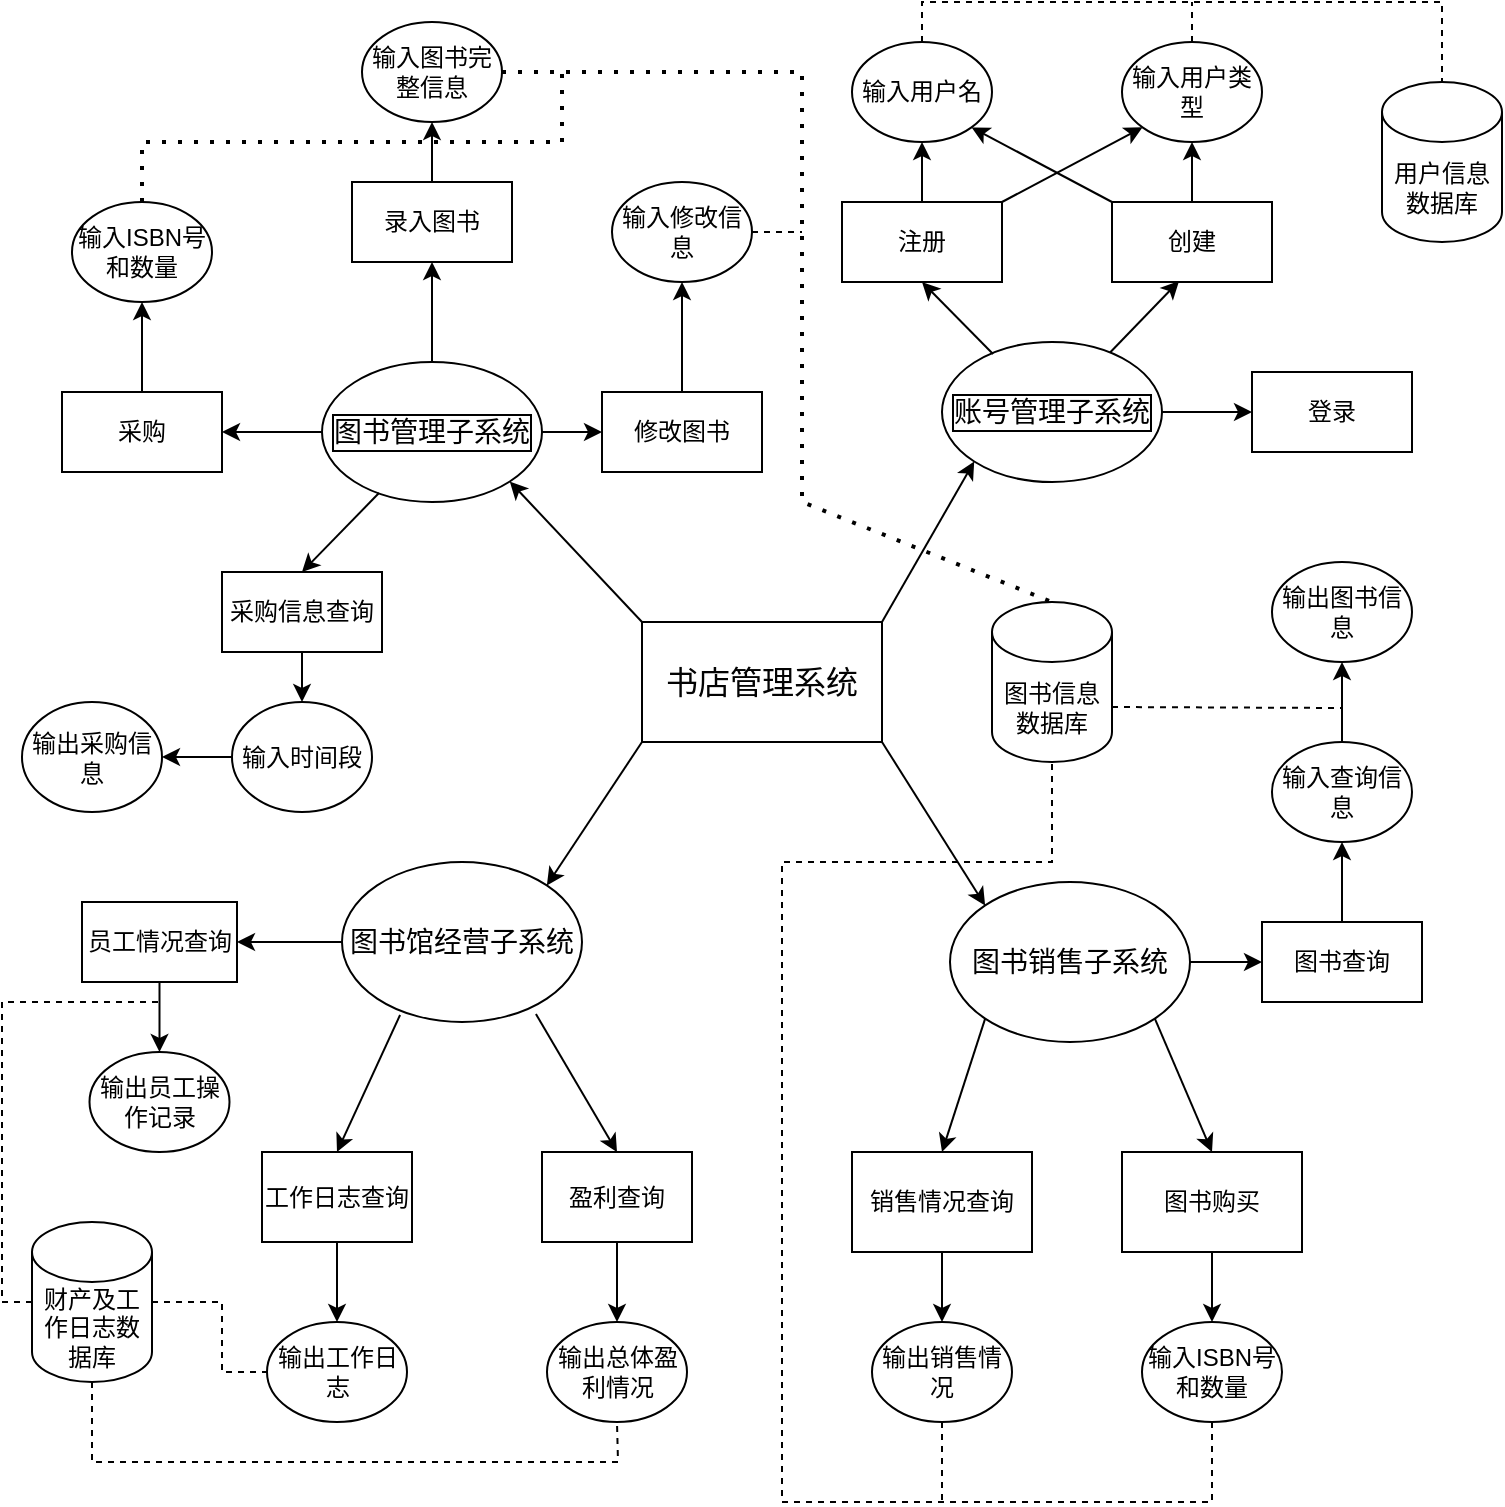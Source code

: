<mxfile version="25.0.3">
  <diagram name="第 1 页" id="R4TEpyVaWRHAfQZKu45M">
    <mxGraphModel dx="1026" dy="505" grid="1" gridSize="10" guides="1" tooltips="1" connect="1" arrows="1" fold="1" page="1" pageScale="1" pageWidth="827" pageHeight="1169" math="0" shadow="0">
      <root>
        <mxCell id="0" />
        <mxCell id="1" parent="0" />
        <mxCell id="A0skXZaS7BoS2G26XvCz-3" value="" style="endArrow=classic;html=1;rounded=0;exitX=1;exitY=0;exitDx=0;exitDy=0;entryX=0;entryY=1;entryDx=0;entryDy=0;" edge="1" parent="1" source="A0skXZaS7BoS2G26XvCz-5" target="A0skXZaS7BoS2G26XvCz-4">
          <mxGeometry width="50" height="50" relative="1" as="geometry">
            <mxPoint x="439.079" y="219.648" as="sourcePoint" />
            <mxPoint x="530" y="180" as="targetPoint" />
            <Array as="points" />
          </mxGeometry>
        </mxCell>
        <mxCell id="A0skXZaS7BoS2G26XvCz-4" value="账号管理子系统" style="ellipse;whiteSpace=wrap;html=1;labelBorderColor=default;fontSize=14;" vertex="1" parent="1">
          <mxGeometry x="480" y="180" width="110" height="70" as="geometry" />
        </mxCell>
        <mxCell id="A0skXZaS7BoS2G26XvCz-5" value="&lt;font style=&quot;font-size: 16px;&quot;&gt;书店管理系统&lt;/font&gt;" style="rounded=0;whiteSpace=wrap;html=1;fontColor=#030303;" vertex="1" parent="1">
          <mxGeometry x="330" y="320" width="120" height="60" as="geometry" />
        </mxCell>
        <mxCell id="A0skXZaS7BoS2G26XvCz-6" value="" style="endArrow=classic;html=1;rounded=0;entryX=0.5;entryY=1;entryDx=0;entryDy=0;exitX=0.232;exitY=0.086;exitDx=0;exitDy=0;exitPerimeter=0;" edge="1" parent="1" source="A0skXZaS7BoS2G26XvCz-4" target="A0skXZaS7BoS2G26XvCz-7">
          <mxGeometry width="50" height="50" relative="1" as="geometry">
            <mxPoint x="506" y="180" as="sourcePoint" />
            <mxPoint x="510" y="80" as="targetPoint" />
          </mxGeometry>
        </mxCell>
        <mxCell id="A0skXZaS7BoS2G26XvCz-7" value="注册" style="rounded=0;whiteSpace=wrap;html=1;" vertex="1" parent="1">
          <mxGeometry x="430" y="110" width="80" height="40" as="geometry" />
        </mxCell>
        <mxCell id="A0skXZaS7BoS2G26XvCz-8" value="" style="endArrow=classic;html=1;rounded=0;exitX=1;exitY=0.5;exitDx=0;exitDy=0;entryX=0;entryY=0.5;entryDx=0;entryDy=0;" edge="1" parent="1" source="A0skXZaS7BoS2G26XvCz-4" target="A0skXZaS7BoS2G26XvCz-9">
          <mxGeometry width="50" height="50" relative="1" as="geometry">
            <mxPoint x="430" y="70" as="sourcePoint" />
            <mxPoint x="700" y="170" as="targetPoint" />
          </mxGeometry>
        </mxCell>
        <mxCell id="A0skXZaS7BoS2G26XvCz-9" value="登录" style="rounded=0;whiteSpace=wrap;html=1;" vertex="1" parent="1">
          <mxGeometry x="635" y="195" width="80" height="40" as="geometry" />
        </mxCell>
        <mxCell id="A0skXZaS7BoS2G26XvCz-46" style="edgeStyle=orthogonalEdgeStyle;rounded=0;orthogonalLoop=1;jettySize=auto;html=1;exitX=0;exitY=0.5;exitDx=0;exitDy=0;entryX=1;entryY=0.5;entryDx=0;entryDy=0;" edge="1" parent="1" source="A0skXZaS7BoS2G26XvCz-11" target="A0skXZaS7BoS2G26XvCz-43">
          <mxGeometry relative="1" as="geometry" />
        </mxCell>
        <mxCell id="A0skXZaS7BoS2G26XvCz-11" value="图书管理子系统" style="ellipse;whiteSpace=wrap;html=1;labelBorderColor=default;fontSize=14;" vertex="1" parent="1">
          <mxGeometry x="170" y="190" width="110" height="70" as="geometry" />
        </mxCell>
        <mxCell id="A0skXZaS7BoS2G26XvCz-14" value="" style="endArrow=classic;html=1;rounded=0;exitX=1;exitY=1;exitDx=0;exitDy=0;entryX=0;entryY=0;entryDx=0;entryDy=0;" edge="1" parent="1" source="A0skXZaS7BoS2G26XvCz-5" target="A0skXZaS7BoS2G26XvCz-26">
          <mxGeometry width="50" height="50" relative="1" as="geometry">
            <mxPoint x="430" y="400" as="sourcePoint" />
            <mxPoint x="531.52" y="462.48" as="targetPoint" />
          </mxGeometry>
        </mxCell>
        <mxCell id="A0skXZaS7BoS2G26XvCz-15" value="" style="endArrow=classic;html=1;rounded=0;exitX=0;exitY=0;exitDx=0;exitDy=0;entryX=1;entryY=1;entryDx=0;entryDy=0;" edge="1" parent="1" source="A0skXZaS7BoS2G26XvCz-5" target="A0skXZaS7BoS2G26XvCz-11">
          <mxGeometry width="50" height="50" relative="1" as="geometry">
            <mxPoint x="430" y="100" as="sourcePoint" />
            <mxPoint x="480" y="50" as="targetPoint" />
          </mxGeometry>
        </mxCell>
        <mxCell id="A0skXZaS7BoS2G26XvCz-19" value="" style="endArrow=classic;html=1;rounded=0;exitX=0.5;exitY=0;exitDx=0;exitDy=0;entryX=0.5;entryY=1;entryDx=0;entryDy=0;" edge="1" parent="1" source="A0skXZaS7BoS2G26XvCz-7" target="A0skXZaS7BoS2G26XvCz-20">
          <mxGeometry width="50" height="50" relative="1" as="geometry">
            <mxPoint x="310" y="90" as="sourcePoint" />
            <mxPoint x="500" y="60" as="targetPoint" />
            <Array as="points" />
          </mxGeometry>
        </mxCell>
        <mxCell id="A0skXZaS7BoS2G26XvCz-20" value="输入用户名" style="ellipse;whiteSpace=wrap;html=1;" vertex="1" parent="1">
          <mxGeometry x="435" y="30" width="70" height="50" as="geometry" />
        </mxCell>
        <mxCell id="A0skXZaS7BoS2G26XvCz-21" value="输入用户类型" style="ellipse;whiteSpace=wrap;html=1;" vertex="1" parent="1">
          <mxGeometry x="570" y="30" width="70" height="50" as="geometry" />
        </mxCell>
        <mxCell id="A0skXZaS7BoS2G26XvCz-22" value="" style="endArrow=classic;html=1;rounded=0;exitX=1;exitY=0;exitDx=0;exitDy=0;entryX=0;entryY=1;entryDx=0;entryDy=0;" edge="1" parent="1" source="A0skXZaS7BoS2G26XvCz-7" target="A0skXZaS7BoS2G26XvCz-21">
          <mxGeometry width="50" height="50" relative="1" as="geometry">
            <mxPoint x="750" y="170" as="sourcePoint" />
            <mxPoint x="715" y="149" as="targetPoint" />
            <Array as="points" />
          </mxGeometry>
        </mxCell>
        <mxCell id="A0skXZaS7BoS2G26XvCz-23" value="" style="endArrow=classic;html=1;rounded=0;exitX=0.5;exitY=0;exitDx=0;exitDy=0;entryX=0.5;entryY=1;entryDx=0;entryDy=0;" edge="1" parent="1" source="A0skXZaS7BoS2G26XvCz-11" target="A0skXZaS7BoS2G26XvCz-24">
          <mxGeometry width="50" height="50" relative="1" as="geometry">
            <mxPoint x="430" y="300" as="sourcePoint" />
            <mxPoint x="225" y="140" as="targetPoint" />
          </mxGeometry>
        </mxCell>
        <mxCell id="A0skXZaS7BoS2G26XvCz-24" value="录入图书" style="rounded=0;whiteSpace=wrap;html=1;" vertex="1" parent="1">
          <mxGeometry x="185" y="100" width="80" height="40" as="geometry" />
        </mxCell>
        <mxCell id="A0skXZaS7BoS2G26XvCz-26" value="&lt;font style=&quot;font-size: 14px;&quot;&gt;图书销售子系统&lt;/font&gt;" style="ellipse;whiteSpace=wrap;html=1;" vertex="1" parent="1">
          <mxGeometry x="484" y="450" width="120" height="80" as="geometry" />
        </mxCell>
        <mxCell id="A0skXZaS7BoS2G26XvCz-33" style="edgeStyle=orthogonalEdgeStyle;rounded=0;orthogonalLoop=1;jettySize=auto;html=1;exitX=0.5;exitY=0;exitDx=0;exitDy=0;entryX=0.5;entryY=1;entryDx=0;entryDy=0;" edge="1" parent="1" source="A0skXZaS7BoS2G26XvCz-27" target="A0skXZaS7BoS2G26XvCz-30">
          <mxGeometry relative="1" as="geometry" />
        </mxCell>
        <mxCell id="A0skXZaS7BoS2G26XvCz-27" value="图书查询" style="rounded=0;whiteSpace=wrap;html=1;" vertex="1" parent="1">
          <mxGeometry x="640" y="470" width="80" height="40" as="geometry" />
        </mxCell>
        <mxCell id="A0skXZaS7BoS2G26XvCz-28" value="" style="endArrow=classic;html=1;rounded=0;exitX=1;exitY=0.5;exitDx=0;exitDy=0;entryX=0;entryY=0.5;entryDx=0;entryDy=0;" edge="1" parent="1" source="A0skXZaS7BoS2G26XvCz-26" target="A0skXZaS7BoS2G26XvCz-27">
          <mxGeometry width="50" height="50" relative="1" as="geometry">
            <mxPoint x="430" y="300" as="sourcePoint" />
            <mxPoint x="690" y="474" as="targetPoint" />
          </mxGeometry>
        </mxCell>
        <mxCell id="A0skXZaS7BoS2G26XvCz-34" style="edgeStyle=orthogonalEdgeStyle;rounded=0;orthogonalLoop=1;jettySize=auto;html=1;exitX=0.5;exitY=0;exitDx=0;exitDy=0;entryX=0.5;entryY=1;entryDx=0;entryDy=0;" edge="1" parent="1" source="A0skXZaS7BoS2G26XvCz-30" target="A0skXZaS7BoS2G26XvCz-31">
          <mxGeometry relative="1" as="geometry" />
        </mxCell>
        <mxCell id="A0skXZaS7BoS2G26XvCz-30" value="输入查询信息" style="ellipse;whiteSpace=wrap;html=1;" vertex="1" parent="1">
          <mxGeometry x="645" y="380" width="70" height="50" as="geometry" />
        </mxCell>
        <mxCell id="A0skXZaS7BoS2G26XvCz-31" value="输出图书信息" style="ellipse;whiteSpace=wrap;html=1;" vertex="1" parent="1">
          <mxGeometry x="645" y="290" width="70" height="50" as="geometry" />
        </mxCell>
        <mxCell id="A0skXZaS7BoS2G26XvCz-35" value="图书购买" style="rounded=0;whiteSpace=wrap;html=1;" vertex="1" parent="1">
          <mxGeometry x="570" y="585" width="90" height="50" as="geometry" />
        </mxCell>
        <mxCell id="A0skXZaS7BoS2G26XvCz-37" value="" style="endArrow=classic;html=1;rounded=0;exitX=1;exitY=1;exitDx=0;exitDy=0;entryX=0.5;entryY=0;entryDx=0;entryDy=0;" edge="1" parent="1" source="A0skXZaS7BoS2G26XvCz-26" target="A0skXZaS7BoS2G26XvCz-35">
          <mxGeometry width="50" height="50" relative="1" as="geometry">
            <mxPoint x="340" y="464.63" as="sourcePoint" />
            <mxPoint x="360.299" y="515.376" as="targetPoint" />
          </mxGeometry>
        </mxCell>
        <mxCell id="A0skXZaS7BoS2G26XvCz-38" value="输入ISBN号和数量" style="ellipse;whiteSpace=wrap;html=1;" vertex="1" parent="1">
          <mxGeometry x="580" y="670" width="70" height="50" as="geometry" />
        </mxCell>
        <mxCell id="A0skXZaS7BoS2G26XvCz-39" value="" style="endArrow=classic;html=1;rounded=0;exitX=0.5;exitY=1;exitDx=0;exitDy=0;entryX=0.5;entryY=0;entryDx=0;entryDy=0;" edge="1" parent="1" source="A0skXZaS7BoS2G26XvCz-35" target="A0skXZaS7BoS2G26XvCz-38">
          <mxGeometry width="50" height="50" relative="1" as="geometry">
            <mxPoint x="430" y="500" as="sourcePoint" />
            <mxPoint x="480" y="450" as="targetPoint" />
          </mxGeometry>
        </mxCell>
        <mxCell id="A0skXZaS7BoS2G26XvCz-40" value="输入图书完整信息" style="ellipse;whiteSpace=wrap;html=1;" vertex="1" parent="1">
          <mxGeometry x="190" y="20" width="70" height="50" as="geometry" />
        </mxCell>
        <mxCell id="A0skXZaS7BoS2G26XvCz-41" value="" style="endArrow=classic;html=1;rounded=0;exitX=0.5;exitY=0;exitDx=0;exitDy=0;entryX=0.5;entryY=1;entryDx=0;entryDy=0;" edge="1" parent="1" source="A0skXZaS7BoS2G26XvCz-24" target="A0skXZaS7BoS2G26XvCz-40">
          <mxGeometry width="50" height="50" relative="1" as="geometry">
            <mxPoint x="430" y="200" as="sourcePoint" />
            <mxPoint x="480" y="150" as="targetPoint" />
          </mxGeometry>
        </mxCell>
        <mxCell id="A0skXZaS7BoS2G26XvCz-42" value="输入ISBN号和数量" style="ellipse;whiteSpace=wrap;html=1;" vertex="1" parent="1">
          <mxGeometry x="45" y="110" width="70" height="50" as="geometry" />
        </mxCell>
        <mxCell id="A0skXZaS7BoS2G26XvCz-47" style="edgeStyle=orthogonalEdgeStyle;rounded=0;orthogonalLoop=1;jettySize=auto;html=1;exitX=0.5;exitY=0;exitDx=0;exitDy=0;entryX=0.5;entryY=1;entryDx=0;entryDy=0;" edge="1" parent="1" source="A0skXZaS7BoS2G26XvCz-43" target="A0skXZaS7BoS2G26XvCz-42">
          <mxGeometry relative="1" as="geometry" />
        </mxCell>
        <mxCell id="A0skXZaS7BoS2G26XvCz-43" value="采购" style="rounded=0;whiteSpace=wrap;html=1;" vertex="1" parent="1">
          <mxGeometry x="40" y="205" width="80" height="40" as="geometry" />
        </mxCell>
        <mxCell id="A0skXZaS7BoS2G26XvCz-44" value="修改图书" style="rounded=0;whiteSpace=wrap;html=1;" vertex="1" parent="1">
          <mxGeometry x="310" y="205" width="80" height="40" as="geometry" />
        </mxCell>
        <mxCell id="A0skXZaS7BoS2G26XvCz-45" value="" style="endArrow=classic;html=1;rounded=0;exitX=1;exitY=0.5;exitDx=0;exitDy=0;entryX=0;entryY=0.5;entryDx=0;entryDy=0;" edge="1" parent="1" source="A0skXZaS7BoS2G26XvCz-11" target="A0skXZaS7BoS2G26XvCz-44">
          <mxGeometry width="50" height="50" relative="1" as="geometry">
            <mxPoint x="430" y="200" as="sourcePoint" />
            <mxPoint x="480" y="150" as="targetPoint" />
          </mxGeometry>
        </mxCell>
        <mxCell id="A0skXZaS7BoS2G26XvCz-48" value="" style="endArrow=classic;html=1;rounded=0;exitX=0.5;exitY=0;exitDx=0;exitDy=0;entryX=0.5;entryY=1;entryDx=0;entryDy=0;" edge="1" parent="1" source="A0skXZaS7BoS2G26XvCz-44" target="A0skXZaS7BoS2G26XvCz-50">
          <mxGeometry width="50" height="50" relative="1" as="geometry">
            <mxPoint x="430" y="200" as="sourcePoint" />
            <mxPoint x="350" y="150" as="targetPoint" />
          </mxGeometry>
        </mxCell>
        <mxCell id="A0skXZaS7BoS2G26XvCz-50" value="输入修改信息" style="ellipse;whiteSpace=wrap;html=1;" vertex="1" parent="1">
          <mxGeometry x="315" y="100" width="70" height="50" as="geometry" />
        </mxCell>
        <mxCell id="A0skXZaS7BoS2G26XvCz-51" value="创建" style="rounded=0;whiteSpace=wrap;html=1;" vertex="1" parent="1">
          <mxGeometry x="565" y="110" width="80" height="40" as="geometry" />
        </mxCell>
        <mxCell id="A0skXZaS7BoS2G26XvCz-52" value="" style="endArrow=classic;html=1;rounded=0;entryX=0.419;entryY=0.988;entryDx=0;entryDy=0;entryPerimeter=0;" edge="1" parent="1" source="A0skXZaS7BoS2G26XvCz-4" target="A0skXZaS7BoS2G26XvCz-51">
          <mxGeometry width="50" height="50" relative="1" as="geometry">
            <mxPoint x="430" y="200" as="sourcePoint" />
            <mxPoint x="480" y="150" as="targetPoint" />
          </mxGeometry>
        </mxCell>
        <mxCell id="A0skXZaS7BoS2G26XvCz-54" value="" style="endArrow=classic;html=1;rounded=0;exitX=0;exitY=0;exitDx=0;exitDy=0;entryX=1;entryY=1;entryDx=0;entryDy=0;" edge="1" parent="1" source="A0skXZaS7BoS2G26XvCz-51" target="A0skXZaS7BoS2G26XvCz-20">
          <mxGeometry width="50" height="50" relative="1" as="geometry">
            <mxPoint x="430" y="200" as="sourcePoint" />
            <mxPoint x="480" y="150" as="targetPoint" />
          </mxGeometry>
        </mxCell>
        <mxCell id="A0skXZaS7BoS2G26XvCz-56" value="" style="endArrow=classic;html=1;rounded=0;exitX=0.5;exitY=0;exitDx=0;exitDy=0;entryX=0.5;entryY=1;entryDx=0;entryDy=0;" edge="1" parent="1" source="A0skXZaS7BoS2G26XvCz-51" target="A0skXZaS7BoS2G26XvCz-21">
          <mxGeometry width="50" height="50" relative="1" as="geometry">
            <mxPoint x="430" y="200" as="sourcePoint" />
            <mxPoint x="480" y="150" as="targetPoint" />
          </mxGeometry>
        </mxCell>
        <mxCell id="A0skXZaS7BoS2G26XvCz-57" value="&lt;span style=&quot;font-size: 14px;&quot;&gt;图书馆经营子系统&lt;/span&gt;" style="ellipse;whiteSpace=wrap;html=1;" vertex="1" parent="1">
          <mxGeometry x="180" y="440" width="120" height="80" as="geometry" />
        </mxCell>
        <mxCell id="A0skXZaS7BoS2G26XvCz-58" value="销售情况查询" style="rounded=0;whiteSpace=wrap;html=1;" vertex="1" parent="1">
          <mxGeometry x="435" y="585" width="90" height="50" as="geometry" />
        </mxCell>
        <mxCell id="A0skXZaS7BoS2G26XvCz-59" value="" style="endArrow=classic;html=1;rounded=0;exitX=0;exitY=1;exitDx=0;exitDy=0;entryX=0.5;entryY=0;entryDx=0;entryDy=0;" edge="1" parent="1" source="A0skXZaS7BoS2G26XvCz-26" target="A0skXZaS7BoS2G26XvCz-58">
          <mxGeometry width="50" height="50" relative="1" as="geometry">
            <mxPoint x="430" y="500" as="sourcePoint" />
            <mxPoint x="480" y="450" as="targetPoint" />
          </mxGeometry>
        </mxCell>
        <mxCell id="A0skXZaS7BoS2G26XvCz-60" value="" style="endArrow=classic;html=1;rounded=0;exitX=0;exitY=1;exitDx=0;exitDy=0;entryX=1;entryY=0;entryDx=0;entryDy=0;" edge="1" parent="1" source="A0skXZaS7BoS2G26XvCz-5" target="A0skXZaS7BoS2G26XvCz-57">
          <mxGeometry width="50" height="50" relative="1" as="geometry">
            <mxPoint x="430" y="500" as="sourcePoint" />
            <mxPoint x="480" y="450" as="targetPoint" />
          </mxGeometry>
        </mxCell>
        <mxCell id="A0skXZaS7BoS2G26XvCz-65" style="edgeStyle=orthogonalEdgeStyle;rounded=0;orthogonalLoop=1;jettySize=auto;html=1;exitX=0.5;exitY=1;exitDx=0;exitDy=0;entryX=0.5;entryY=0;entryDx=0;entryDy=0;" edge="1" parent="1" source="A0skXZaS7BoS2G26XvCz-61" target="A0skXZaS7BoS2G26XvCz-62">
          <mxGeometry relative="1" as="geometry" />
        </mxCell>
        <mxCell id="A0skXZaS7BoS2G26XvCz-61" value="采购信息查询" style="rounded=0;whiteSpace=wrap;html=1;" vertex="1" parent="1">
          <mxGeometry x="120" y="295" width="80" height="40" as="geometry" />
        </mxCell>
        <mxCell id="A0skXZaS7BoS2G26XvCz-66" style="edgeStyle=orthogonalEdgeStyle;rounded=0;orthogonalLoop=1;jettySize=auto;html=1;exitX=0;exitY=0.5;exitDx=0;exitDy=0;entryX=1;entryY=0.5;entryDx=0;entryDy=0;" edge="1" parent="1" source="A0skXZaS7BoS2G26XvCz-62" target="A0skXZaS7BoS2G26XvCz-63">
          <mxGeometry relative="1" as="geometry" />
        </mxCell>
        <mxCell id="A0skXZaS7BoS2G26XvCz-62" value="输入时间段" style="ellipse;whiteSpace=wrap;html=1;" vertex="1" parent="1">
          <mxGeometry x="125" y="360" width="70" height="55" as="geometry" />
        </mxCell>
        <mxCell id="A0skXZaS7BoS2G26XvCz-63" value="输出采购信息" style="ellipse;whiteSpace=wrap;html=1;" vertex="1" parent="1">
          <mxGeometry x="20" y="360" width="70" height="55" as="geometry" />
        </mxCell>
        <mxCell id="A0skXZaS7BoS2G26XvCz-64" value="" style="endArrow=classic;html=1;rounded=0;exitX=0.259;exitY=0.936;exitDx=0;exitDy=0;exitPerimeter=0;entryX=0.5;entryY=0;entryDx=0;entryDy=0;" edge="1" parent="1" source="A0skXZaS7BoS2G26XvCz-11" target="A0skXZaS7BoS2G26XvCz-61">
          <mxGeometry width="50" height="50" relative="1" as="geometry">
            <mxPoint x="430" y="400" as="sourcePoint" />
            <mxPoint x="480" y="350" as="targetPoint" />
          </mxGeometry>
        </mxCell>
        <mxCell id="A0skXZaS7BoS2G26XvCz-67" value="输出销售情况" style="ellipse;whiteSpace=wrap;html=1;" vertex="1" parent="1">
          <mxGeometry x="445" y="670" width="70" height="50" as="geometry" />
        </mxCell>
        <mxCell id="A0skXZaS7BoS2G26XvCz-69" value="" style="endArrow=classic;html=1;rounded=0;exitX=0.5;exitY=1;exitDx=0;exitDy=0;" edge="1" parent="1" source="A0skXZaS7BoS2G26XvCz-58" target="A0skXZaS7BoS2G26XvCz-67">
          <mxGeometry width="50" height="50" relative="1" as="geometry">
            <mxPoint x="430" y="600" as="sourcePoint" />
            <mxPoint x="480" y="550" as="targetPoint" />
          </mxGeometry>
        </mxCell>
        <mxCell id="A0skXZaS7BoS2G26XvCz-70" value="盈利查询" style="rounded=0;whiteSpace=wrap;html=1;" vertex="1" parent="1">
          <mxGeometry x="280" y="585" width="75" height="45" as="geometry" />
        </mxCell>
        <mxCell id="A0skXZaS7BoS2G26XvCz-71" value="" style="endArrow=classic;html=1;rounded=0;exitX=0.5;exitY=1;exitDx=0;exitDy=0;entryX=0.5;entryY=0;entryDx=0;entryDy=0;" edge="1" parent="1" source="A0skXZaS7BoS2G26XvCz-70" target="A0skXZaS7BoS2G26XvCz-72">
          <mxGeometry width="50" height="50" relative="1" as="geometry">
            <mxPoint x="390" y="610" as="sourcePoint" />
            <mxPoint x="390" y="650" as="targetPoint" />
          </mxGeometry>
        </mxCell>
        <mxCell id="A0skXZaS7BoS2G26XvCz-72" value="输出总体盈利情况" style="ellipse;whiteSpace=wrap;html=1;" vertex="1" parent="1">
          <mxGeometry x="282.5" y="670" width="70" height="50" as="geometry" />
        </mxCell>
        <mxCell id="A0skXZaS7BoS2G26XvCz-73" value="工作日志查询" style="rounded=0;whiteSpace=wrap;html=1;" vertex="1" parent="1">
          <mxGeometry x="140" y="585" width="75" height="45" as="geometry" />
        </mxCell>
        <mxCell id="A0skXZaS7BoS2G26XvCz-74" value="输出工作日志" style="ellipse;whiteSpace=wrap;html=1;" vertex="1" parent="1">
          <mxGeometry x="142.5" y="670" width="70" height="50" as="geometry" />
        </mxCell>
        <mxCell id="A0skXZaS7BoS2G26XvCz-75" value="" style="endArrow=classic;html=1;rounded=0;exitX=0.5;exitY=1;exitDx=0;exitDy=0;entryX=0.5;entryY=0;entryDx=0;entryDy=0;" edge="1" parent="1" source="A0skXZaS7BoS2G26XvCz-73" target="A0skXZaS7BoS2G26XvCz-74">
          <mxGeometry width="50" height="50" relative="1" as="geometry">
            <mxPoint x="430" y="600" as="sourcePoint" />
            <mxPoint x="480" y="550" as="targetPoint" />
          </mxGeometry>
        </mxCell>
        <mxCell id="A0skXZaS7BoS2G26XvCz-77" value="" style="endArrow=classic;html=1;rounded=0;exitX=0.808;exitY=0.95;exitDx=0;exitDy=0;entryX=0.5;entryY=0;entryDx=0;entryDy=0;exitPerimeter=0;" edge="1" parent="1" source="A0skXZaS7BoS2G26XvCz-57" target="A0skXZaS7BoS2G26XvCz-70">
          <mxGeometry width="50" height="50" relative="1" as="geometry">
            <mxPoint x="430" y="600" as="sourcePoint" />
            <mxPoint x="480" y="550" as="targetPoint" />
          </mxGeometry>
        </mxCell>
        <mxCell id="A0skXZaS7BoS2G26XvCz-78" value="" style="endArrow=classic;html=1;rounded=0;exitX=0.242;exitY=0.956;exitDx=0;exitDy=0;entryX=0.5;entryY=0;entryDx=0;entryDy=0;exitPerimeter=0;" edge="1" parent="1" source="A0skXZaS7BoS2G26XvCz-57" target="A0skXZaS7BoS2G26XvCz-73">
          <mxGeometry width="50" height="50" relative="1" as="geometry">
            <mxPoint x="430" y="600" as="sourcePoint" />
            <mxPoint x="480" y="550" as="targetPoint" />
          </mxGeometry>
        </mxCell>
        <mxCell id="A0skXZaS7BoS2G26XvCz-80" value="员工情况查询" style="rounded=0;whiteSpace=wrap;html=1;" vertex="1" parent="1">
          <mxGeometry x="50" y="460" width="77.5" height="40" as="geometry" />
        </mxCell>
        <mxCell id="A0skXZaS7BoS2G26XvCz-81" value="" style="endArrow=classic;html=1;rounded=0;exitX=0;exitY=0.5;exitDx=0;exitDy=0;entryX=1;entryY=0.5;entryDx=0;entryDy=0;" edge="1" parent="1" source="A0skXZaS7BoS2G26XvCz-57" target="A0skXZaS7BoS2G26XvCz-80">
          <mxGeometry width="50" height="50" relative="1" as="geometry">
            <mxPoint x="430" y="500" as="sourcePoint" />
            <mxPoint x="480" y="450" as="targetPoint" />
          </mxGeometry>
        </mxCell>
        <mxCell id="A0skXZaS7BoS2G26XvCz-82" value="输出员工操作记录" style="ellipse;whiteSpace=wrap;html=1;" vertex="1" parent="1">
          <mxGeometry x="53.75" y="535" width="70" height="50" as="geometry" />
        </mxCell>
        <mxCell id="A0skXZaS7BoS2G26XvCz-83" value="" style="endArrow=classic;html=1;rounded=0;exitX=0.5;exitY=1;exitDx=0;exitDy=0;entryX=0.5;entryY=0;entryDx=0;entryDy=0;" edge="1" parent="1" source="A0skXZaS7BoS2G26XvCz-80" target="A0skXZaS7BoS2G26XvCz-82">
          <mxGeometry width="50" height="50" relative="1" as="geometry">
            <mxPoint x="390" y="570" as="sourcePoint" />
            <mxPoint x="440" y="520" as="targetPoint" />
          </mxGeometry>
        </mxCell>
        <mxCell id="A0skXZaS7BoS2G26XvCz-85" value="图书信息数据库" style="shape=cylinder3;whiteSpace=wrap;html=1;boundedLbl=1;backgroundOutline=1;size=15;" vertex="1" parent="1">
          <mxGeometry x="505" y="310" width="60" height="80" as="geometry" />
        </mxCell>
        <mxCell id="A0skXZaS7BoS2G26XvCz-91" value="" style="endArrow=none;dashed=1;html=1;dashPattern=1 3;strokeWidth=2;rounded=0;exitX=1;exitY=0.5;exitDx=0;exitDy=0;entryX=0.5;entryY=0;entryDx=0;entryDy=0;entryPerimeter=0;" edge="1" parent="1" source="A0skXZaS7BoS2G26XvCz-40" target="A0skXZaS7BoS2G26XvCz-85">
          <mxGeometry width="50" height="50" relative="1" as="geometry">
            <mxPoint x="330" y="310" as="sourcePoint" />
            <mxPoint x="400" y="270" as="targetPoint" />
            <Array as="points">
              <mxPoint x="410" y="45" />
              <mxPoint x="410" y="120" />
              <mxPoint x="410" y="260" />
            </Array>
          </mxGeometry>
        </mxCell>
        <mxCell id="A0skXZaS7BoS2G26XvCz-93" value="" style="endArrow=none;dashed=1;html=1;dashPattern=1 3;strokeWidth=2;rounded=0;exitX=0.5;exitY=0;exitDx=0;exitDy=0;" edge="1" parent="1" source="A0skXZaS7BoS2G26XvCz-42">
          <mxGeometry width="50" height="50" relative="1" as="geometry">
            <mxPoint x="330" y="110" as="sourcePoint" />
            <mxPoint x="290" y="40" as="targetPoint" />
            <Array as="points">
              <mxPoint x="80" y="80" />
              <mxPoint x="290" y="80" />
            </Array>
          </mxGeometry>
        </mxCell>
        <mxCell id="A0skXZaS7BoS2G26XvCz-94" value="" style="endArrow=none;dashed=1;html=1;rounded=0;exitX=1;exitY=0.5;exitDx=0;exitDy=0;" edge="1" parent="1" source="A0skXZaS7BoS2G26XvCz-50">
          <mxGeometry width="50" height="50" relative="1" as="geometry">
            <mxPoint x="330" y="110" as="sourcePoint" />
            <mxPoint x="410" y="125" as="targetPoint" />
          </mxGeometry>
        </mxCell>
        <mxCell id="A0skXZaS7BoS2G26XvCz-96" value="" style="endArrow=none;dashed=1;html=1;rounded=0;exitX=1;exitY=0;exitDx=0;exitDy=52.5;exitPerimeter=0;" edge="1" parent="1" source="A0skXZaS7BoS2G26XvCz-85">
          <mxGeometry width="50" height="50" relative="1" as="geometry">
            <mxPoint x="330" y="310" as="sourcePoint" />
            <mxPoint x="680" y="363" as="targetPoint" />
            <Array as="points" />
          </mxGeometry>
        </mxCell>
        <mxCell id="A0skXZaS7BoS2G26XvCz-98" value="" style="endArrow=none;dashed=1;html=1;rounded=0;exitX=0.5;exitY=1;exitDx=0;exitDy=0;" edge="1" parent="1" source="A0skXZaS7BoS2G26XvCz-67">
          <mxGeometry width="50" height="50" relative="1" as="geometry">
            <mxPoint x="330" y="610" as="sourcePoint" />
            <mxPoint x="480" y="760" as="targetPoint" />
            <Array as="points">
              <mxPoint x="480" y="760" />
            </Array>
          </mxGeometry>
        </mxCell>
        <mxCell id="A0skXZaS7BoS2G26XvCz-100" value="" style="endArrow=none;dashed=1;html=1;rounded=0;exitX=0.5;exitY=1;exitDx=0;exitDy=0;entryX=0.5;entryY=1;entryDx=0;entryDy=0;entryPerimeter=0;" edge="1" parent="1" source="A0skXZaS7BoS2G26XvCz-38" target="A0skXZaS7BoS2G26XvCz-85">
          <mxGeometry width="50" height="50" relative="1" as="geometry">
            <mxPoint x="330" y="610" as="sourcePoint" />
            <mxPoint x="410" y="720" as="targetPoint" />
            <Array as="points">
              <mxPoint x="615" y="760" />
              <mxPoint x="400" y="760" />
              <mxPoint x="400" y="440" />
              <mxPoint x="535" y="440" />
            </Array>
          </mxGeometry>
        </mxCell>
        <mxCell id="A0skXZaS7BoS2G26XvCz-101" value="用户信息数据库" style="shape=cylinder3;whiteSpace=wrap;html=1;boundedLbl=1;backgroundOutline=1;size=15;" vertex="1" parent="1">
          <mxGeometry x="700" y="50" width="60" height="80" as="geometry" />
        </mxCell>
        <mxCell id="A0skXZaS7BoS2G26XvCz-102" value="" style="endArrow=none;dashed=1;html=1;rounded=0;exitX=0.5;exitY=0;exitDx=0;exitDy=0;entryX=0.5;entryY=0;entryDx=0;entryDy=0;entryPerimeter=0;" edge="1" parent="1" source="A0skXZaS7BoS2G26XvCz-20" target="A0skXZaS7BoS2G26XvCz-101">
          <mxGeometry width="50" height="50" relative="1" as="geometry">
            <mxPoint x="330" y="170" as="sourcePoint" />
            <mxPoint x="380" y="120" as="targetPoint" />
            <Array as="points">
              <mxPoint x="470" y="10" />
              <mxPoint x="730" y="10" />
            </Array>
          </mxGeometry>
        </mxCell>
        <mxCell id="A0skXZaS7BoS2G26XvCz-104" value="" style="endArrow=none;dashed=1;html=1;rounded=0;exitX=0.5;exitY=0;exitDx=0;exitDy=0;" edge="1" parent="1" source="A0skXZaS7BoS2G26XvCz-21">
          <mxGeometry width="50" height="50" relative="1" as="geometry">
            <mxPoint x="330" y="170" as="sourcePoint" />
            <mxPoint x="605" y="10" as="targetPoint" />
          </mxGeometry>
        </mxCell>
        <mxCell id="A0skXZaS7BoS2G26XvCz-105" value="财产及工作日志数据库" style="shape=cylinder3;whiteSpace=wrap;html=1;boundedLbl=1;backgroundOutline=1;size=15;" vertex="1" parent="1">
          <mxGeometry x="25" y="620" width="60" height="80" as="geometry" />
        </mxCell>
        <mxCell id="A0skXZaS7BoS2G26XvCz-106" value="" style="endArrow=none;dashed=1;html=1;rounded=0;exitX=1;exitY=0.5;exitDx=0;exitDy=0;exitPerimeter=0;entryX=0;entryY=0.5;entryDx=0;entryDy=0;" edge="1" parent="1" source="A0skXZaS7BoS2G26XvCz-105" target="A0skXZaS7BoS2G26XvCz-74">
          <mxGeometry width="50" height="50" relative="1" as="geometry">
            <mxPoint x="330" y="670" as="sourcePoint" />
            <mxPoint x="380" y="620" as="targetPoint" />
            <Array as="points">
              <mxPoint x="120" y="660" />
              <mxPoint x="120" y="695" />
            </Array>
          </mxGeometry>
        </mxCell>
        <mxCell id="A0skXZaS7BoS2G26XvCz-108" value="" style="endArrow=none;dashed=1;html=1;rounded=0;exitX=0;exitY=0.5;exitDx=0;exitDy=0;exitPerimeter=0;" edge="1" parent="1" source="A0skXZaS7BoS2G26XvCz-105">
          <mxGeometry width="50" height="50" relative="1" as="geometry">
            <mxPoint x="330" y="670" as="sourcePoint" />
            <mxPoint x="90" y="510" as="targetPoint" />
            <Array as="points">
              <mxPoint x="10" y="660" />
              <mxPoint x="10" y="510" />
            </Array>
          </mxGeometry>
        </mxCell>
        <mxCell id="A0skXZaS7BoS2G26XvCz-110" value="" style="endArrow=none;dashed=1;html=1;rounded=0;exitX=0.5;exitY=1;exitDx=0;exitDy=0;exitPerimeter=0;entryX=0.5;entryY=1;entryDx=0;entryDy=0;" edge="1" parent="1" source="A0skXZaS7BoS2G26XvCz-105" target="A0skXZaS7BoS2G26XvCz-72">
          <mxGeometry width="50" height="50" relative="1" as="geometry">
            <mxPoint x="330" y="570" as="sourcePoint" />
            <mxPoint x="55" y="600" as="targetPoint" />
            <Array as="points">
              <mxPoint x="55" y="740" />
              <mxPoint x="318" y="740" />
            </Array>
          </mxGeometry>
        </mxCell>
      </root>
    </mxGraphModel>
  </diagram>
</mxfile>
